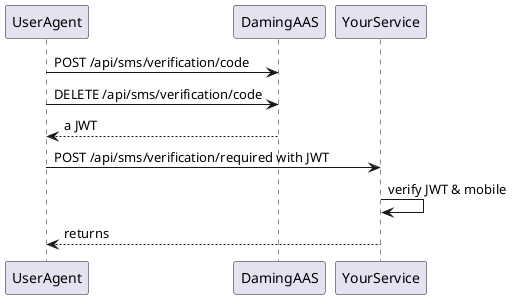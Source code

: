 @startuml
UserAgent -> DamingAAS: POST /api/sms/verification/code
UserAgent -> DamingAAS: DELETE /api/sms/verification/code
DamingAAS --> UserAgent: a JWT
UserAgent-> YourService: POST /api/sms/verification/required with JWT
YourService -> YourService: verify JWT & mobile
YourService --> UserAgent: returns
@enduml